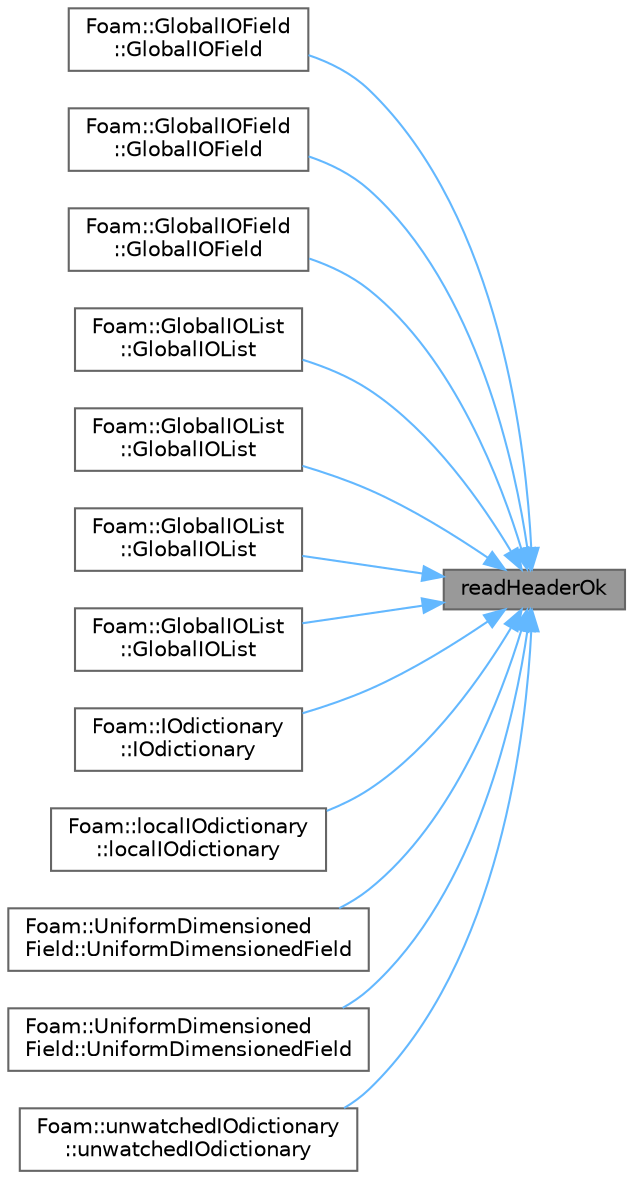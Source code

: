 digraph "readHeaderOk"
{
 // LATEX_PDF_SIZE
  bgcolor="transparent";
  edge [fontname=Helvetica,fontsize=10,labelfontname=Helvetica,labelfontsize=10];
  node [fontname=Helvetica,fontsize=10,shape=box,height=0.2,width=0.4];
  rankdir="RL";
  Node1 [id="Node000001",label="readHeaderOk",height=0.2,width=0.4,color="gray40", fillcolor="grey60", style="filled", fontcolor="black",tooltip=" "];
  Node1 -> Node2 [id="edge1_Node000001_Node000002",dir="back",color="steelblue1",style="solid",tooltip=" "];
  Node2 [id="Node000002",label="Foam::GlobalIOField\l::GlobalIOField",height=0.2,width=0.4,color="grey40", fillcolor="white", style="filled",URL="$classFoam_1_1GlobalIOField.html#a5857be3b85e5acbeb63eb3694a9707a9",tooltip=" "];
  Node1 -> Node3 [id="edge2_Node000001_Node000003",dir="back",color="steelblue1",style="solid",tooltip=" "];
  Node3 [id="Node000003",label="Foam::GlobalIOField\l::GlobalIOField",height=0.2,width=0.4,color="grey40", fillcolor="white", style="filled",URL="$classFoam_1_1GlobalIOField.html#a74948952536a46679a2e0acfa50d39ba",tooltip=" "];
  Node1 -> Node4 [id="edge3_Node000001_Node000004",dir="back",color="steelblue1",style="solid",tooltip=" "];
  Node4 [id="Node000004",label="Foam::GlobalIOField\l::GlobalIOField",height=0.2,width=0.4,color="grey40", fillcolor="white", style="filled",URL="$classFoam_1_1GlobalIOField.html#a4688f09f64b9064a3385432e8f438f71",tooltip=" "];
  Node1 -> Node5 [id="edge4_Node000001_Node000005",dir="back",color="steelblue1",style="solid",tooltip=" "];
  Node5 [id="Node000005",label="Foam::GlobalIOList\l::GlobalIOList",height=0.2,width=0.4,color="grey40", fillcolor="white", style="filled",URL="$classFoam_1_1GlobalIOList.html#ab44f79ab94521009533106a4fc4cdbb0",tooltip=" "];
  Node1 -> Node6 [id="edge5_Node000001_Node000006",dir="back",color="steelblue1",style="solid",tooltip=" "];
  Node6 [id="Node000006",label="Foam::GlobalIOList\l::GlobalIOList",height=0.2,width=0.4,color="grey40", fillcolor="white", style="filled",URL="$classFoam_1_1GlobalIOList.html#a4b093f6373e911deb79b3ee39b1258e2",tooltip=" "];
  Node1 -> Node7 [id="edge6_Node000001_Node000007",dir="back",color="steelblue1",style="solid",tooltip=" "];
  Node7 [id="Node000007",label="Foam::GlobalIOList\l::GlobalIOList",height=0.2,width=0.4,color="grey40", fillcolor="white", style="filled",URL="$classFoam_1_1GlobalIOList.html#a83fd51b25ad8e6081a929e1299ba79c2",tooltip=" "];
  Node1 -> Node8 [id="edge7_Node000001_Node000008",dir="back",color="steelblue1",style="solid",tooltip=" "];
  Node8 [id="Node000008",label="Foam::GlobalIOList\l::GlobalIOList",height=0.2,width=0.4,color="grey40", fillcolor="white", style="filled",URL="$classFoam_1_1GlobalIOList.html#a6633bc039a540753a69f3b015be97c9e",tooltip=" "];
  Node1 -> Node9 [id="edge8_Node000001_Node000009",dir="back",color="steelblue1",style="solid",tooltip=" "];
  Node9 [id="Node000009",label="Foam::IOdictionary\l::IOdictionary",height=0.2,width=0.4,color="grey40", fillcolor="white", style="filled",URL="$classFoam_1_1IOdictionary.html#a78135d58c028c5cdda10b5124f71a08b",tooltip=" "];
  Node1 -> Node10 [id="edge9_Node000001_Node000010",dir="back",color="steelblue1",style="solid",tooltip=" "];
  Node10 [id="Node000010",label="Foam::localIOdictionary\l::localIOdictionary",height=0.2,width=0.4,color="grey40", fillcolor="white", style="filled",URL="$classFoam_1_1localIOdictionary.html#a38143c9680cad04c8d17ef2d3e2150b2",tooltip=" "];
  Node1 -> Node11 [id="edge10_Node000001_Node000011",dir="back",color="steelblue1",style="solid",tooltip=" "];
  Node11 [id="Node000011",label="Foam::UniformDimensioned\lField::UniformDimensionedField",height=0.2,width=0.4,color="grey40", fillcolor="white", style="filled",URL="$classFoam_1_1UniformDimensionedField.html#a9ce8f30c702ab8b724e6f679820e340e",tooltip=" "];
  Node1 -> Node12 [id="edge11_Node000001_Node000012",dir="back",color="steelblue1",style="solid",tooltip=" "];
  Node12 [id="Node000012",label="Foam::UniformDimensioned\lField::UniformDimensionedField",height=0.2,width=0.4,color="grey40", fillcolor="white", style="filled",URL="$classFoam_1_1UniformDimensionedField.html#a8a9b1d07b33b106212e7f1ca59dfdc6e",tooltip=" "];
  Node1 -> Node13 [id="edge12_Node000001_Node000013",dir="back",color="steelblue1",style="solid",tooltip=" "];
  Node13 [id="Node000013",label="Foam::unwatchedIOdictionary\l::unwatchedIOdictionary",height=0.2,width=0.4,color="grey40", fillcolor="white", style="filled",URL="$classFoam_1_1unwatchedIOdictionary.html#a3f7513856894c1cb627df595a0451590",tooltip=" "];
}
